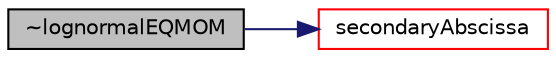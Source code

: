 digraph "~lognormalEQMOM"
{
  bgcolor="transparent";
  edge [fontname="Helvetica",fontsize="10",labelfontname="Helvetica",labelfontsize="10"];
  node [fontname="Helvetica",fontsize="10",shape=record];
  rankdir="LR";
  Node1 [label="~lognormalEQMOM",height=0.2,width=0.4,color="black", fillcolor="grey75", style="filled", fontcolor="black"];
  Node1 -> Node2 [color="midnightblue",fontsize="10",style="solid",fontname="Helvetica"];
  Node2 [label="secondaryAbscissa",height=0.2,width=0.4,color="red",URL="$a00039.html#a872602e3d9bce4c696be2c2684a05e5a",tooltip="Computes the secondary abscissa. "];
}
